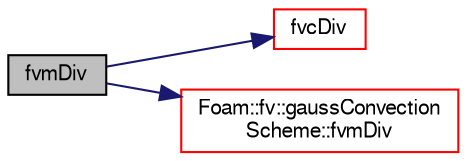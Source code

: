 digraph "fvmDiv"
{
  bgcolor="transparent";
  edge [fontname="FreeSans",fontsize="10",labelfontname="FreeSans",labelfontsize="10"];
  node [fontname="FreeSans",fontsize="10",shape=record];
  rankdir="LR";
  Node1026 [label="fvmDiv",height=0.2,width=0.4,color="black", fillcolor="grey75", style="filled", fontcolor="black"];
  Node1026 -> Node1027 [color="midnightblue",fontsize="10",style="solid",fontname="FreeSans"];
  Node1027 [label="fvcDiv",height=0.2,width=0.4,color="red",URL="$a22450.html#ad8ea4200287899e92802d7b744dd15f6"];
  Node1026 -> Node1339 [color="midnightblue",fontsize="10",style="solid",fontname="FreeSans"];
  Node1339 [label="Foam::fv::gaussConvection\lScheme::fvmDiv",height=0.2,width=0.4,color="red",URL="$a22446.html#ad6edbed7fbf0c42fcc63dee2f3ee3bf3"];
}
